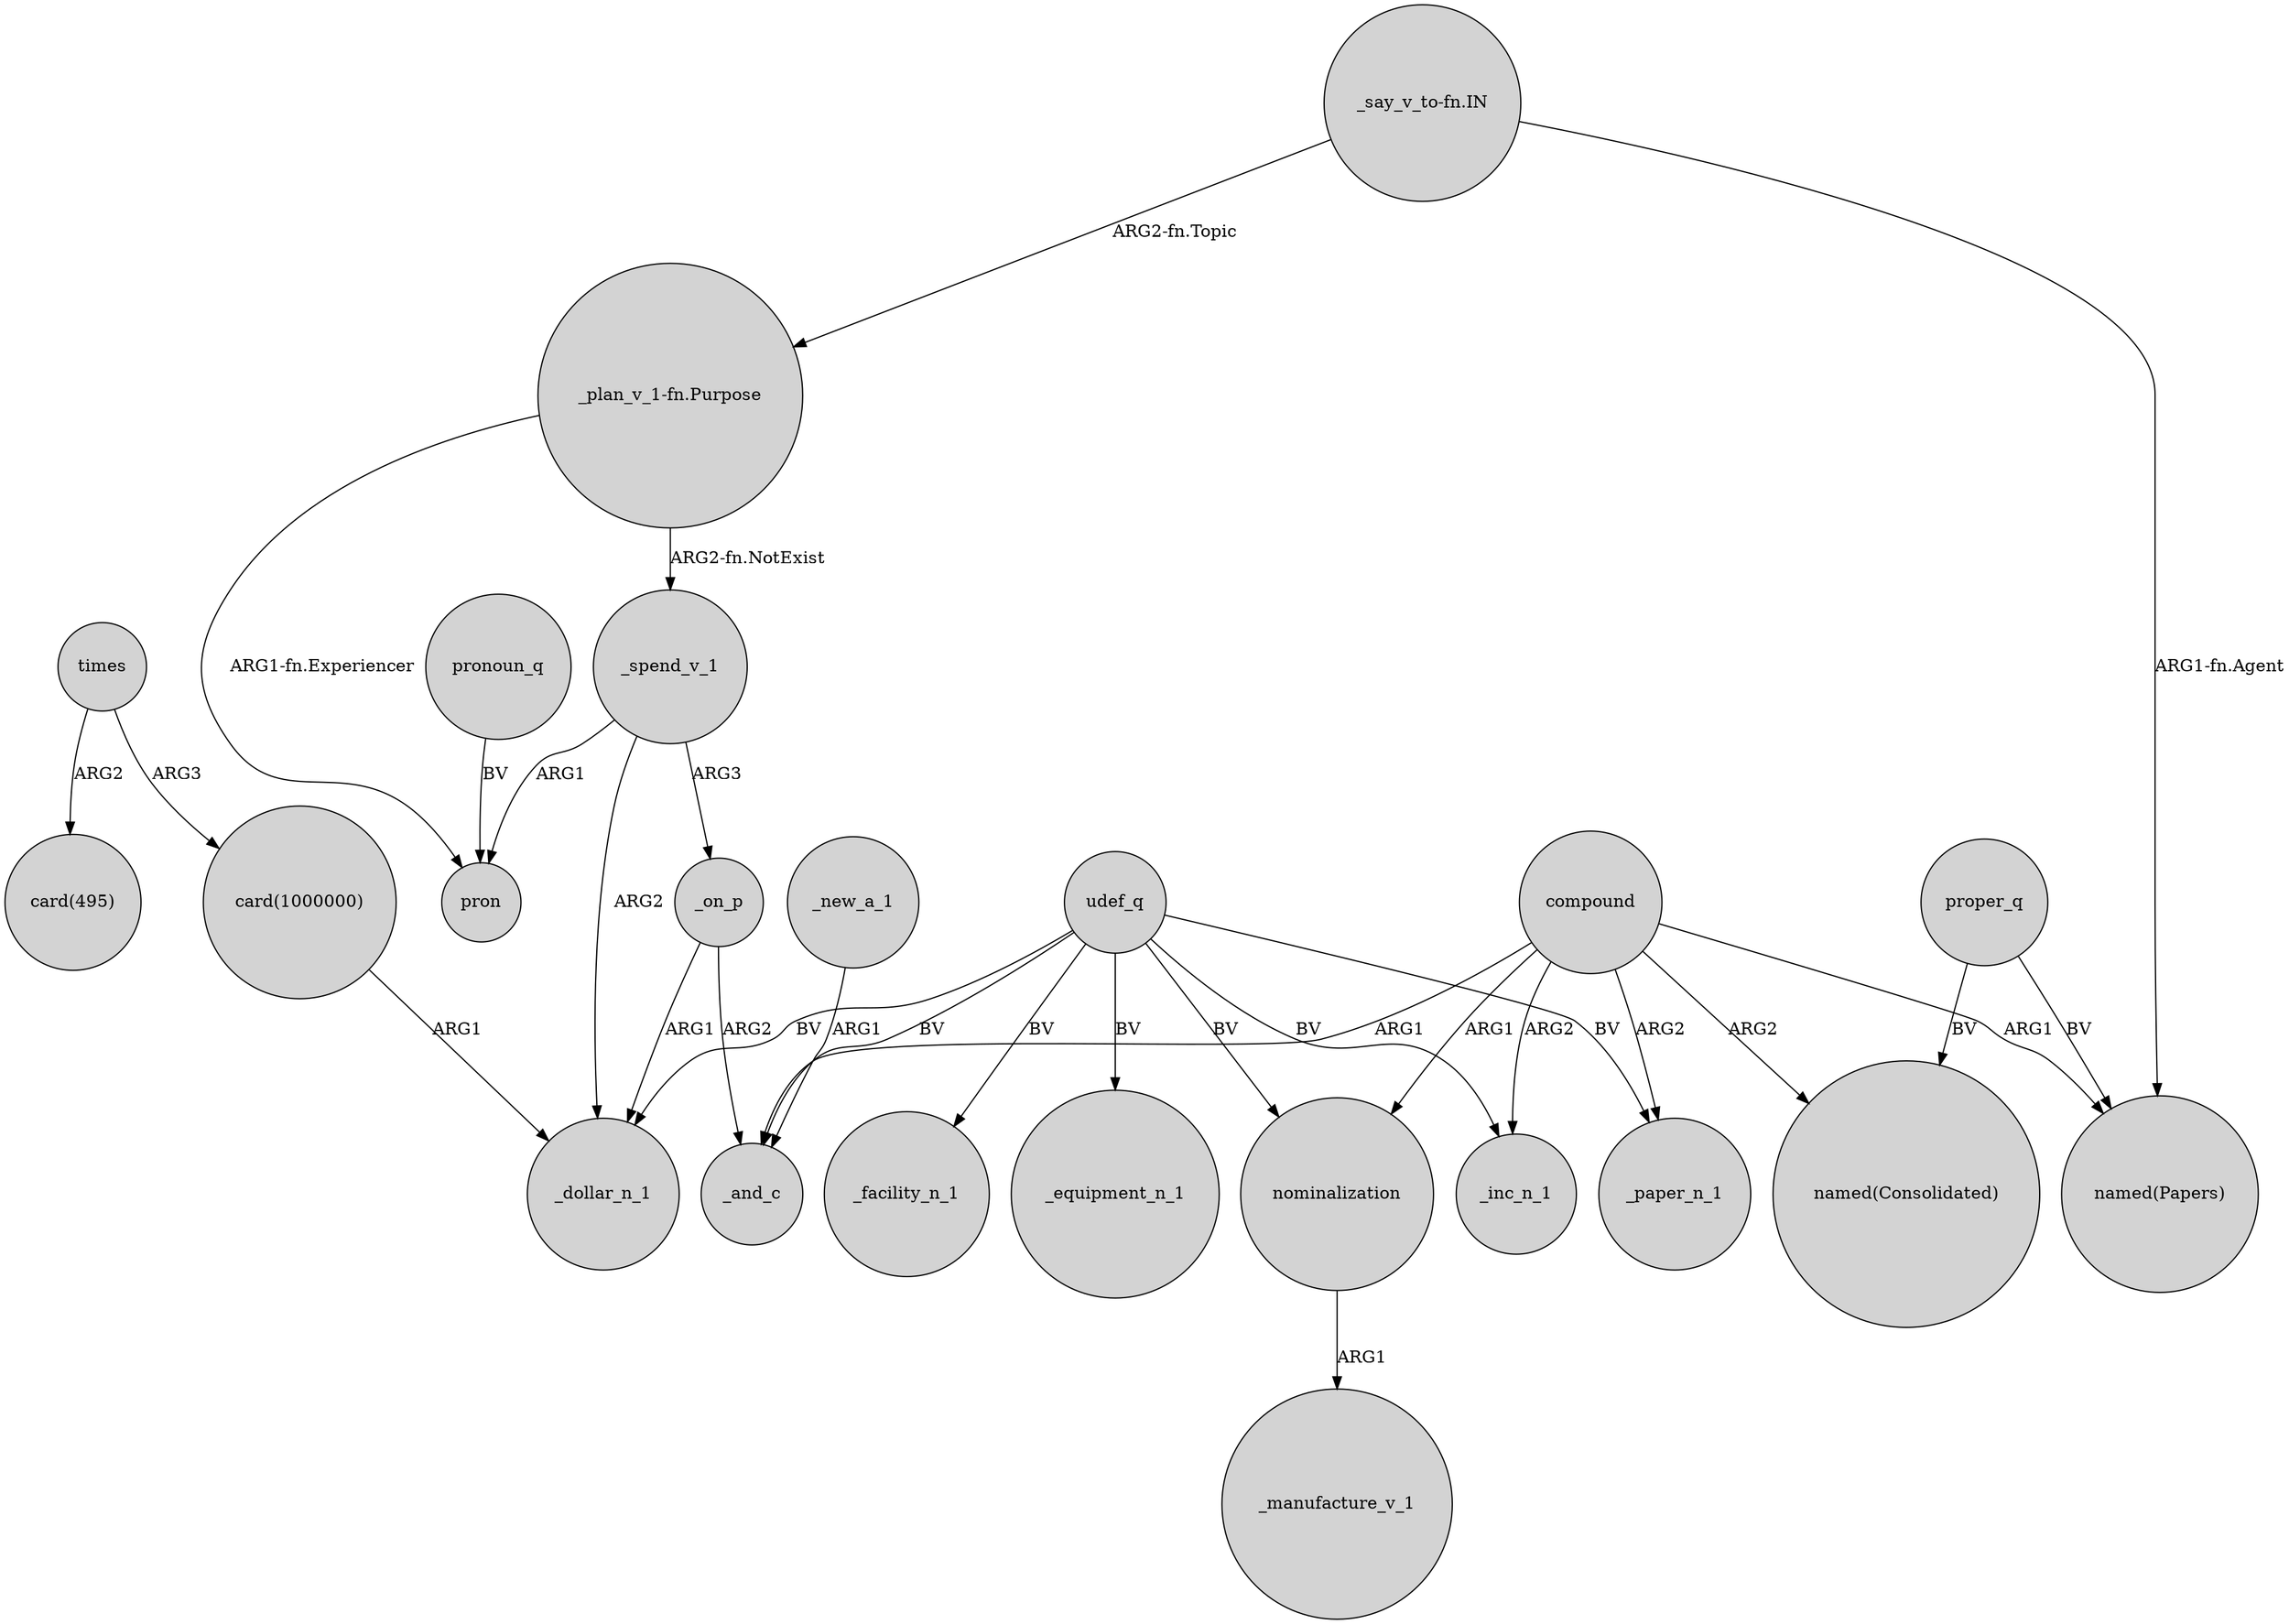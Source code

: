 digraph {
	node [shape=circle style=filled]
	"card(1000000)" -> _dollar_n_1 [label=ARG1]
	udef_q -> _equipment_n_1 [label=BV]
	compound -> "named(Papers)" [label=ARG1]
	"_say_v_to-fn.IN" -> "named(Papers)" [label="ARG1-fn.Agent"]
	udef_q -> _facility_n_1 [label=BV]
	udef_q -> _inc_n_1 [label=BV]
	proper_q -> "named(Consolidated)" [label=BV]
	_spend_v_1 -> pron [label=ARG1]
	_on_p -> _dollar_n_1 [label=ARG1]
	"_plan_v_1-fn.Purpose" -> pron [label="ARG1-fn.Experiencer"]
	compound -> "named(Consolidated)" [label=ARG2]
	nominalization -> _manufacture_v_1 [label=ARG1]
	"_say_v_to-fn.IN" -> "_plan_v_1-fn.Purpose" [label="ARG2-fn.Topic"]
	_spend_v_1 -> _dollar_n_1 [label=ARG2]
	_new_a_1 -> _and_c [label=ARG1]
	pronoun_q -> pron [label=BV]
	"_plan_v_1-fn.Purpose" -> _spend_v_1 [label="ARG2-fn.NotExist"]
	proper_q -> "named(Papers)" [label=BV]
	times -> "card(1000000)" [label=ARG3]
	compound -> _paper_n_1 [label=ARG2]
	compound -> _and_c [label=ARG1]
	times -> "card(495)" [label=ARG2]
	udef_q -> nominalization [label=BV]
	udef_q -> _paper_n_1 [label=BV]
	_on_p -> _and_c [label=ARG2]
	udef_q -> _and_c [label=BV]
	compound -> nominalization [label=ARG1]
	compound -> _inc_n_1 [label=ARG2]
	_spend_v_1 -> _on_p [label=ARG3]
	udef_q -> _dollar_n_1 [label=BV]
}
